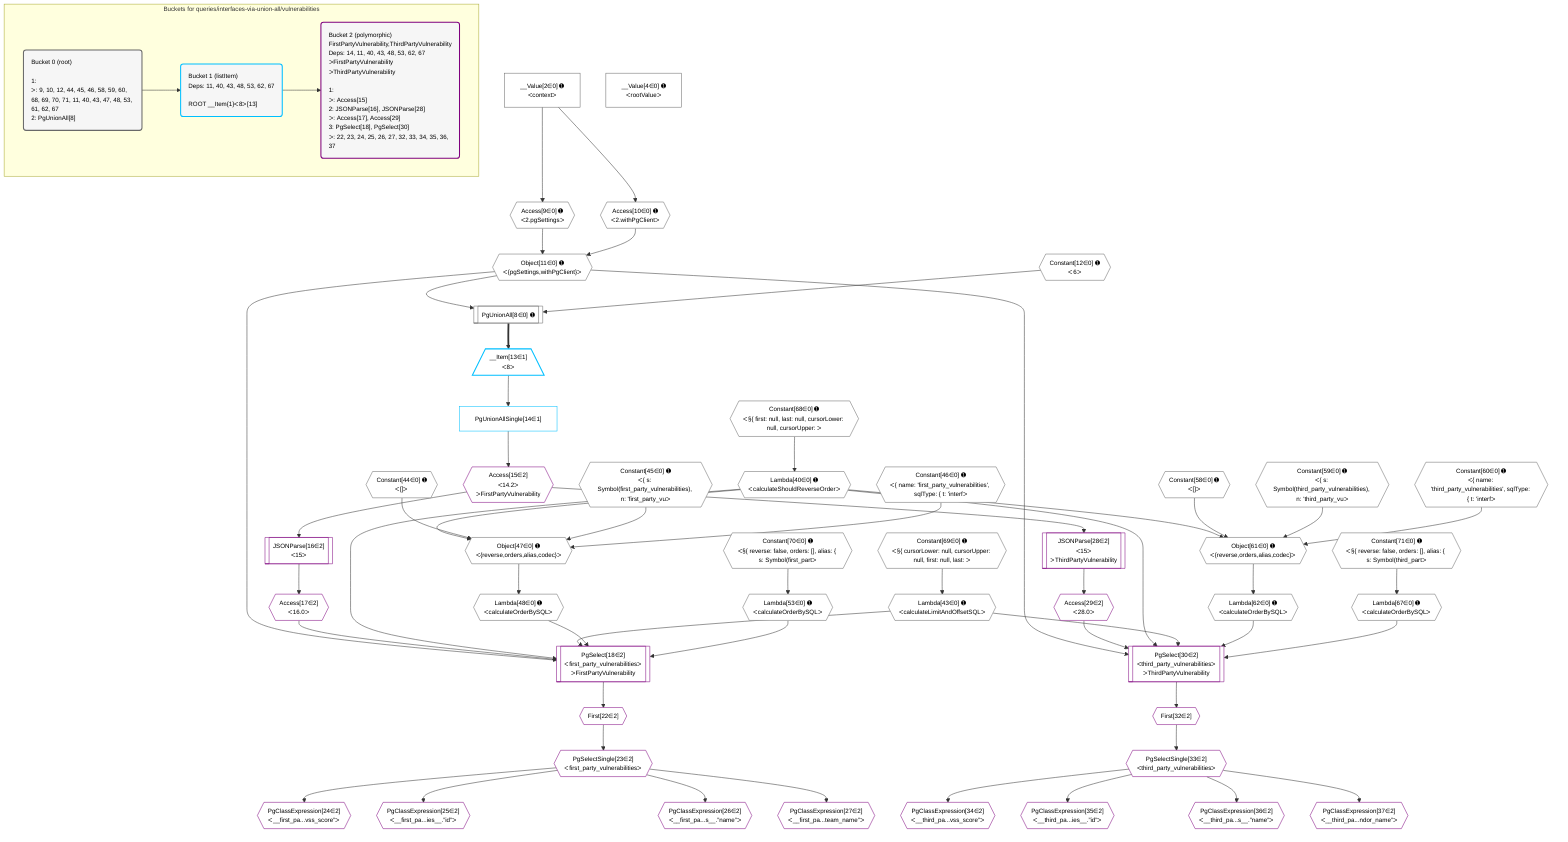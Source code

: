 %%{init: {'themeVariables': { 'fontSize': '12px'}}}%%
graph TD
    classDef path fill:#eee,stroke:#000,color:#000
    classDef plan fill:#fff,stroke-width:1px,color:#000
    classDef itemplan fill:#fff,stroke-width:2px,color:#000
    classDef unbatchedplan fill:#dff,stroke-width:1px,color:#000
    classDef sideeffectplan fill:#fcc,stroke-width:2px,color:#000
    classDef bucket fill:#f6f6f6,color:#000,stroke-width:2px,text-align:left


    %% plan dependencies
    Object47{{"Object[47∈0] ➊<br />ᐸ{reverse,orders,alias,codec}ᐳ"}}:::plan
    Lambda40{{"Lambda[40∈0] ➊<br />ᐸcalculateShouldReverseOrderᐳ"}}:::plan
    Constant44{{"Constant[44∈0] ➊<br />ᐸ[]ᐳ"}}:::plan
    Constant45{{"Constant[45∈0] ➊<br />ᐸ{ s: Symbol(first_party_vulnerabilities), n: 'first_party_vuᐳ"}}:::plan
    Constant46{{"Constant[46∈0] ➊<br />ᐸ{ name: 'first_party_vulnerabilities', sqlType: { t: 'interfᐳ"}}:::plan
    Lambda40 & Constant44 & Constant45 & Constant46 --> Object47
    Object61{{"Object[61∈0] ➊<br />ᐸ{reverse,orders,alias,codec}ᐳ"}}:::plan
    Constant58{{"Constant[58∈0] ➊<br />ᐸ[]ᐳ"}}:::plan
    Constant59{{"Constant[59∈0] ➊<br />ᐸ{ s: Symbol(third_party_vulnerabilities), n: 'third_party_vuᐳ"}}:::plan
    Constant60{{"Constant[60∈0] ➊<br />ᐸ{ name: 'third_party_vulnerabilities', sqlType: { t: 'interfᐳ"}}:::plan
    Lambda40 & Constant58 & Constant59 & Constant60 --> Object61
    PgUnionAll8[["PgUnionAll[8∈0] ➊"]]:::plan
    Object11{{"Object[11∈0] ➊<br />ᐸ{pgSettings,withPgClient}ᐳ"}}:::plan
    Constant12{{"Constant[12∈0] ➊<br />ᐸ6ᐳ"}}:::plan
    Object11 & Constant12 --> PgUnionAll8
    Access9{{"Access[9∈0] ➊<br />ᐸ2.pgSettingsᐳ"}}:::plan
    Access10{{"Access[10∈0] ➊<br />ᐸ2.withPgClientᐳ"}}:::plan
    Access9 & Access10 --> Object11
    __Value2["__Value[2∈0] ➊<br />ᐸcontextᐳ"]:::plan
    __Value2 --> Access9
    __Value2 --> Access10
    Constant68{{"Constant[68∈0] ➊<br />ᐸ§{ first: null, last: null, cursorLower: null, cursorUpper: ᐳ"}}:::plan
    Constant68 --> Lambda40
    Lambda43{{"Lambda[43∈0] ➊<br />ᐸcalculateLimitAndOffsetSQLᐳ"}}:::plan
    Constant69{{"Constant[69∈0] ➊<br />ᐸ§{ cursorLower: null, cursorUpper: null, first: null, last: ᐳ"}}:::plan
    Constant69 --> Lambda43
    Lambda48{{"Lambda[48∈0] ➊<br />ᐸcalculateOrderBySQLᐳ"}}:::plan
    Object47 --> Lambda48
    Lambda53{{"Lambda[53∈0] ➊<br />ᐸcalculateOrderBySQLᐳ"}}:::plan
    Constant70{{"Constant[70∈0] ➊<br />ᐸ§{ reverse: false, orders: [], alias: { s: Symbol(first_partᐳ"}}:::plan
    Constant70 --> Lambda53
    Lambda62{{"Lambda[62∈0] ➊<br />ᐸcalculateOrderBySQLᐳ"}}:::plan
    Object61 --> Lambda62
    Lambda67{{"Lambda[67∈0] ➊<br />ᐸcalculateOrderBySQLᐳ"}}:::plan
    Constant71{{"Constant[71∈0] ➊<br />ᐸ§{ reverse: false, orders: [], alias: { s: Symbol(third_partᐳ"}}:::plan
    Constant71 --> Lambda67
    __Value4["__Value[4∈0] ➊<br />ᐸrootValueᐳ"]:::plan
    __Item13[/"__Item[13∈1]<br />ᐸ8ᐳ"\]:::itemplan
    PgUnionAll8 ==> __Item13
    PgUnionAllSingle14["PgUnionAllSingle[14∈1]"]:::plan
    __Item13 --> PgUnionAllSingle14
    PgSelect18[["PgSelect[18∈2]<br />ᐸfirst_party_vulnerabilitiesᐳ<br />ᐳFirstPartyVulnerability"]]:::plan
    Access17{{"Access[17∈2]<br />ᐸ16.0ᐳ"}}:::plan
    Object11 & Access17 & Lambda40 & Lambda43 & Lambda48 & Lambda53 --> PgSelect18
    PgSelect30[["PgSelect[30∈2]<br />ᐸthird_party_vulnerabilitiesᐳ<br />ᐳThirdPartyVulnerability"]]:::plan
    Access29{{"Access[29∈2]<br />ᐸ28.0ᐳ"}}:::plan
    Object11 & Access29 & Lambda40 & Lambda43 & Lambda62 & Lambda67 --> PgSelect30
    Access15{{"Access[15∈2]<br />ᐸ14.2ᐳ<br />ᐳFirstPartyVulnerability"}}:::plan
    PgUnionAllSingle14 --> Access15
    JSONParse16[["JSONParse[16∈2]<br />ᐸ15ᐳ"]]:::plan
    Access15 --> JSONParse16
    JSONParse16 --> Access17
    First22{{"First[22∈2]"}}:::plan
    PgSelect18 --> First22
    PgSelectSingle23{{"PgSelectSingle[23∈2]<br />ᐸfirst_party_vulnerabilitiesᐳ"}}:::plan
    First22 --> PgSelectSingle23
    PgClassExpression24{{"PgClassExpression[24∈2]<br />ᐸ__first_pa...vss_score”ᐳ"}}:::plan
    PgSelectSingle23 --> PgClassExpression24
    PgClassExpression25{{"PgClassExpression[25∈2]<br />ᐸ__first_pa...ies__.”id”ᐳ"}}:::plan
    PgSelectSingle23 --> PgClassExpression25
    PgClassExpression26{{"PgClassExpression[26∈2]<br />ᐸ__first_pa...s__.”name”ᐳ"}}:::plan
    PgSelectSingle23 --> PgClassExpression26
    PgClassExpression27{{"PgClassExpression[27∈2]<br />ᐸ__first_pa...team_name”ᐳ"}}:::plan
    PgSelectSingle23 --> PgClassExpression27
    JSONParse28[["JSONParse[28∈2]<br />ᐸ15ᐳ<br />ᐳThirdPartyVulnerability"]]:::plan
    Access15 --> JSONParse28
    JSONParse28 --> Access29
    First32{{"First[32∈2]"}}:::plan
    PgSelect30 --> First32
    PgSelectSingle33{{"PgSelectSingle[33∈2]<br />ᐸthird_party_vulnerabilitiesᐳ"}}:::plan
    First32 --> PgSelectSingle33
    PgClassExpression34{{"PgClassExpression[34∈2]<br />ᐸ__third_pa...vss_score”ᐳ"}}:::plan
    PgSelectSingle33 --> PgClassExpression34
    PgClassExpression35{{"PgClassExpression[35∈2]<br />ᐸ__third_pa...ies__.”id”ᐳ"}}:::plan
    PgSelectSingle33 --> PgClassExpression35
    PgClassExpression36{{"PgClassExpression[36∈2]<br />ᐸ__third_pa...s__.”name”ᐳ"}}:::plan
    PgSelectSingle33 --> PgClassExpression36
    PgClassExpression37{{"PgClassExpression[37∈2]<br />ᐸ__third_pa...ndor_name”ᐳ"}}:::plan
    PgSelectSingle33 --> PgClassExpression37

    %% define steps

    subgraph "Buckets for queries/interfaces-via-union-all/vulnerabilities"
    Bucket0("Bucket 0 (root)<br /><br />1: <br />ᐳ: 9, 10, 12, 44, 45, 46, 58, 59, 60, 68, 69, 70, 71, 11, 40, 43, 47, 48, 53, 61, 62, 67<br />2: PgUnionAll[8]"):::bucket
    classDef bucket0 stroke:#696969
    class Bucket0,__Value2,__Value4,PgUnionAll8,Access9,Access10,Object11,Constant12,Lambda40,Lambda43,Constant44,Constant45,Constant46,Object47,Lambda48,Lambda53,Constant58,Constant59,Constant60,Object61,Lambda62,Lambda67,Constant68,Constant69,Constant70,Constant71 bucket0
    Bucket1("Bucket 1 (listItem)<br />Deps: 11, 40, 43, 48, 53, 62, 67<br /><br />ROOT __Item{1}ᐸ8ᐳ[13]"):::bucket
    classDef bucket1 stroke:#00bfff
    class Bucket1,__Item13,PgUnionAllSingle14 bucket1
    Bucket2("Bucket 2 (polymorphic)<br />FirstPartyVulnerability,ThirdPartyVulnerability<br />Deps: 14, 11, 40, 43, 48, 53, 62, 67<br />ᐳFirstPartyVulnerability<br />ᐳThirdPartyVulnerability<br /><br />1: <br />ᐳ: Access[15]<br />2: JSONParse[16], JSONParse[28]<br />ᐳ: Access[17], Access[29]<br />3: PgSelect[18], PgSelect[30]<br />ᐳ: 22, 23, 24, 25, 26, 27, 32, 33, 34, 35, 36, 37"):::bucket
    classDef bucket2 stroke:#7f007f
    class Bucket2,Access15,JSONParse16,Access17,PgSelect18,First22,PgSelectSingle23,PgClassExpression24,PgClassExpression25,PgClassExpression26,PgClassExpression27,JSONParse28,Access29,PgSelect30,First32,PgSelectSingle33,PgClassExpression34,PgClassExpression35,PgClassExpression36,PgClassExpression37 bucket2
    Bucket0 --> Bucket1
    Bucket1 --> Bucket2
    end